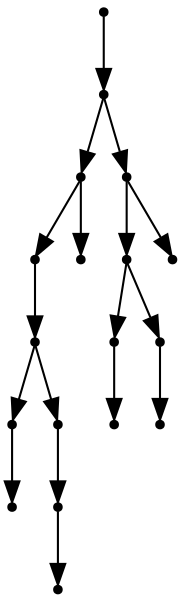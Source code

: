 digraph {
  17 [shape=point];
  16 [shape=point];
  8 [shape=point];
  6 [shape=point];
  5 [shape=point];
  1 [shape=point];
  0 [shape=point];
  4 [shape=point];
  3 [shape=point];
  2 [shape=point];
  7 [shape=point];
  15 [shape=point];
  13 [shape=point];
  10 [shape=point];
  9 [shape=point];
  12 [shape=point];
  11 [shape=point];
  14 [shape=point];
17 -> 16;
16 -> 8;
8 -> 6;
6 -> 5;
5 -> 1;
1 -> 0;
5 -> 4;
4 -> 3;
3 -> 2;
8 -> 7;
16 -> 15;
15 -> 13;
13 -> 10;
10 -> 9;
13 -> 12;
12 -> 11;
15 -> 14;
}
